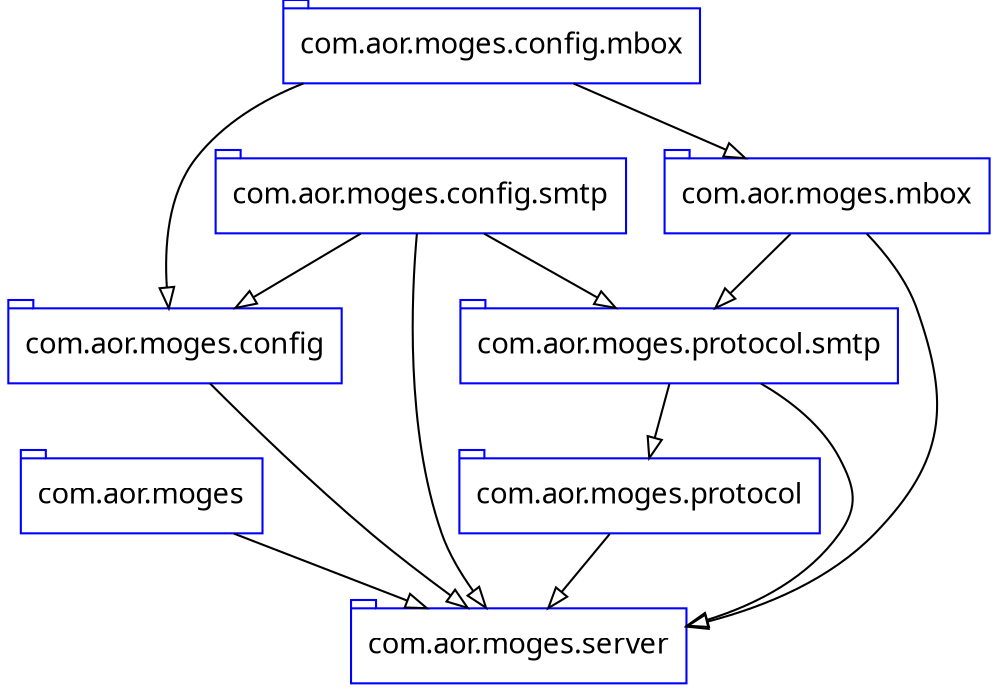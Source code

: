 digraph "druid" {
  node [ fontname = "Trebuchet", label = "\N"]
  node [ shape = "tab", color = "blue"]
  node [ color = "blue"]
    "com.aor.moges.protocol" [label="com.aor.moges.protocol"]
  node [ color = "blue"]
    "com.aor.moges" [label="com.aor.moges"]
  node [ color = "blue"]
    "com.aor.moges.server" [label="com.aor.moges.server"]
  node [ color = "blue"]
    "com.aor.moges.config.smtp" [label="com.aor.moges.config.smtp"]
  node [ color = "blue"]
    "com.aor.moges.mbox" [label="com.aor.moges.mbox"]
  node [ color = "blue"]
    "com.aor.moges.config.mbox" [label="com.aor.moges.config.mbox"]
  node [ color = "blue"]
    "com.aor.moges.protocol.smtp" [label="com.aor.moges.protocol.smtp"]
  node [ color = "blue"]
    "com.aor.moges.config" [label="com.aor.moges.config"]
  edge [ color = "black", arrowhead="empty" ]
  edge [ style="solid" ]
    "com.aor.moges.protocol" -> "com.aor.moges.server"
  edge [ style="solid" ]
    "com.aor.moges" -> "com.aor.moges.server"
  edge [ style="solid" ]
    "com.aor.moges.config.smtp" -> "com.aor.moges.protocol.smtp"
  edge [ style="solid" ]
    "com.aor.moges.config.smtp" -> "com.aor.moges.server"
  edge [ style="solid" ]
    "com.aor.moges.config.smtp" -> "com.aor.moges.config"
  edge [ style="solid" ]
    "com.aor.moges.mbox" -> "com.aor.moges.protocol.smtp"
  edge [ style="solid" ]
    "com.aor.moges.mbox" -> "com.aor.moges.server"
  edge [ style="solid" ]
    "com.aor.moges.config.mbox" -> "com.aor.moges.mbox"
  edge [ style="solid" ]
    "com.aor.moges.config.mbox" -> "com.aor.moges.config"
  edge [ style="solid" ]
    "com.aor.moges.protocol.smtp" -> "com.aor.moges.protocol"
  edge [ style="solid" ]
    "com.aor.moges.protocol.smtp" -> "com.aor.moges.server"
  edge [ style="solid" ]
    "com.aor.moges.config" -> "com.aor.moges.server"
  edge [ color = "blue", arrowhead="dot", style="solid" ]
}
